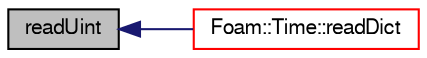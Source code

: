 digraph "readUint"
{
  bgcolor="transparent";
  edge [fontname="FreeSans",fontsize="10",labelfontname="FreeSans",labelfontsize="10"];
  node [fontname="FreeSans",fontsize="10",shape=record];
  rankdir="LR";
  Node117357 [label="readUint",height=0.2,width=0.4,color="black", fillcolor="grey75", style="filled", fontcolor="black"];
  Node117357 -> Node117358 [dir="back",color="midnightblue",fontsize="10",style="solid",fontname="FreeSans"];
  Node117358 [label="Foam::Time::readDict",height=0.2,width=0.4,color="red",URL="$a26350.html#a09f8bbb748b599cf713fa2e07ec7e0b4",tooltip="Read the control dictionary and set the write controls etc. "];
}
